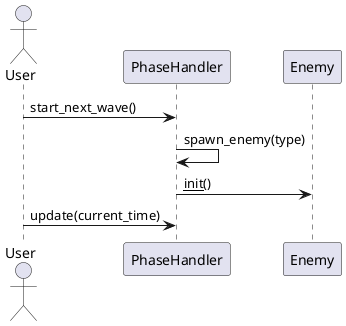 @startuml

actor User
participant PhaseHandler
participant Enemy

User -> PhaseHandler: start_next_wave()
PhaseHandler -> PhaseHandler: spawn_enemy(type)
PhaseHandler -> Enemy: __init__()
User -> PhaseHandler: update(current_time)

@enduml
